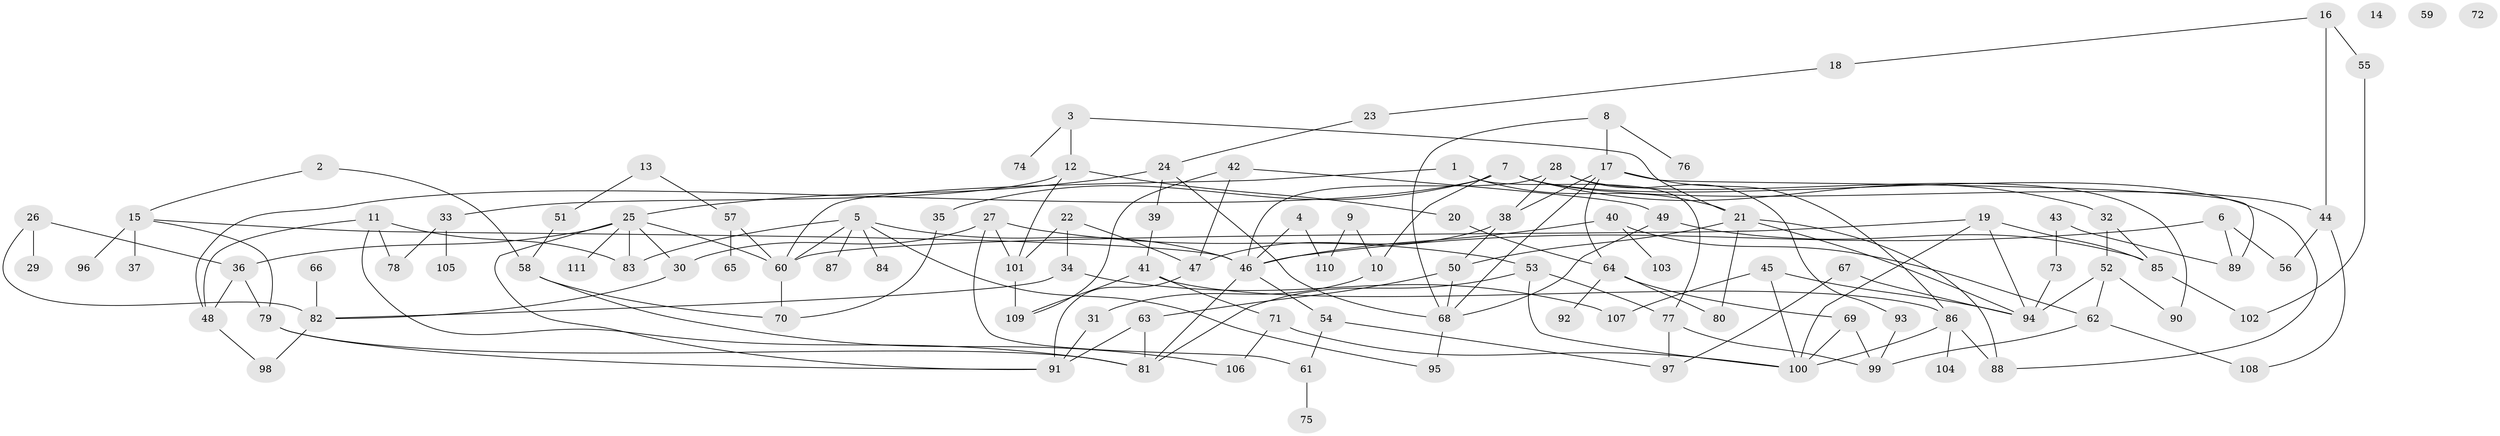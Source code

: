 // coarse degree distribution, {3: 0.18604651162790697, 14: 0.023255813953488372, 2: 0.23255813953488372, 5: 0.046511627906976744, 4: 0.13953488372093023, 7: 0.023255813953488372, 6: 0.13953488372093023, 9: 0.06976744186046512, 12: 0.046511627906976744, 1: 0.09302325581395349}
// Generated by graph-tools (version 1.1) at 2025/48/03/04/25 22:48:11]
// undirected, 111 vertices, 167 edges
graph export_dot {
  node [color=gray90,style=filled];
  1;
  2;
  3;
  4;
  5;
  6;
  7;
  8;
  9;
  10;
  11;
  12;
  13;
  14;
  15;
  16;
  17;
  18;
  19;
  20;
  21;
  22;
  23;
  24;
  25;
  26;
  27;
  28;
  29;
  30;
  31;
  32;
  33;
  34;
  35;
  36;
  37;
  38;
  39;
  40;
  41;
  42;
  43;
  44;
  45;
  46;
  47;
  48;
  49;
  50;
  51;
  52;
  53;
  54;
  55;
  56;
  57;
  58;
  59;
  60;
  61;
  62;
  63;
  64;
  65;
  66;
  67;
  68;
  69;
  70;
  71;
  72;
  73;
  74;
  75;
  76;
  77;
  78;
  79;
  80;
  81;
  82;
  83;
  84;
  85;
  86;
  87;
  88;
  89;
  90;
  91;
  92;
  93;
  94;
  95;
  96;
  97;
  98;
  99;
  100;
  101;
  102;
  103;
  104;
  105;
  106;
  107;
  108;
  109;
  110;
  111;
  1 -- 21;
  1 -- 60;
  1 -- 77;
  2 -- 15;
  2 -- 58;
  3 -- 12;
  3 -- 21;
  3 -- 74;
  4 -- 46;
  4 -- 110;
  5 -- 46;
  5 -- 60;
  5 -- 83;
  5 -- 84;
  5 -- 87;
  5 -- 95;
  6 -- 46;
  6 -- 56;
  6 -- 89;
  7 -- 10;
  7 -- 32;
  7 -- 35;
  7 -- 44;
  7 -- 48;
  7 -- 88;
  8 -- 17;
  8 -- 68;
  8 -- 76;
  9 -- 10;
  9 -- 110;
  10 -- 31;
  11 -- 48;
  11 -- 78;
  11 -- 81;
  11 -- 83;
  12 -- 20;
  12 -- 33;
  12 -- 101;
  13 -- 51;
  13 -- 57;
  15 -- 37;
  15 -- 46;
  15 -- 79;
  15 -- 96;
  16 -- 18;
  16 -- 44;
  16 -- 55;
  17 -- 38;
  17 -- 64;
  17 -- 68;
  17 -- 86;
  17 -- 89;
  18 -- 23;
  19 -- 60;
  19 -- 85;
  19 -- 94;
  19 -- 100;
  20 -- 64;
  21 -- 50;
  21 -- 80;
  21 -- 88;
  21 -- 94;
  22 -- 34;
  22 -- 47;
  22 -- 101;
  23 -- 24;
  24 -- 25;
  24 -- 39;
  24 -- 68;
  25 -- 30;
  25 -- 36;
  25 -- 60;
  25 -- 83;
  25 -- 91;
  25 -- 111;
  26 -- 29;
  26 -- 36;
  26 -- 82;
  27 -- 30;
  27 -- 53;
  27 -- 61;
  27 -- 101;
  28 -- 38;
  28 -- 46;
  28 -- 90;
  28 -- 93;
  30 -- 82;
  31 -- 91;
  32 -- 52;
  32 -- 85;
  33 -- 78;
  33 -- 105;
  34 -- 82;
  34 -- 107;
  35 -- 70;
  36 -- 48;
  36 -- 79;
  38 -- 47;
  38 -- 50;
  39 -- 41;
  40 -- 46;
  40 -- 62;
  40 -- 103;
  41 -- 71;
  41 -- 86;
  41 -- 109;
  42 -- 47;
  42 -- 49;
  42 -- 109;
  43 -- 73;
  43 -- 89;
  44 -- 56;
  44 -- 108;
  45 -- 94;
  45 -- 100;
  45 -- 107;
  46 -- 54;
  46 -- 81;
  47 -- 91;
  48 -- 98;
  49 -- 68;
  49 -- 85;
  50 -- 63;
  50 -- 68;
  51 -- 58;
  52 -- 62;
  52 -- 90;
  52 -- 94;
  53 -- 77;
  53 -- 81;
  53 -- 100;
  54 -- 61;
  54 -- 97;
  55 -- 102;
  57 -- 60;
  57 -- 65;
  58 -- 70;
  58 -- 106;
  60 -- 70;
  61 -- 75;
  62 -- 99;
  62 -- 108;
  63 -- 81;
  63 -- 91;
  64 -- 69;
  64 -- 80;
  64 -- 92;
  66 -- 82;
  67 -- 94;
  67 -- 97;
  68 -- 95;
  69 -- 99;
  69 -- 100;
  71 -- 100;
  71 -- 106;
  73 -- 94;
  77 -- 97;
  77 -- 99;
  79 -- 81;
  79 -- 91;
  82 -- 98;
  85 -- 102;
  86 -- 88;
  86 -- 100;
  86 -- 104;
  93 -- 99;
  101 -- 109;
}
